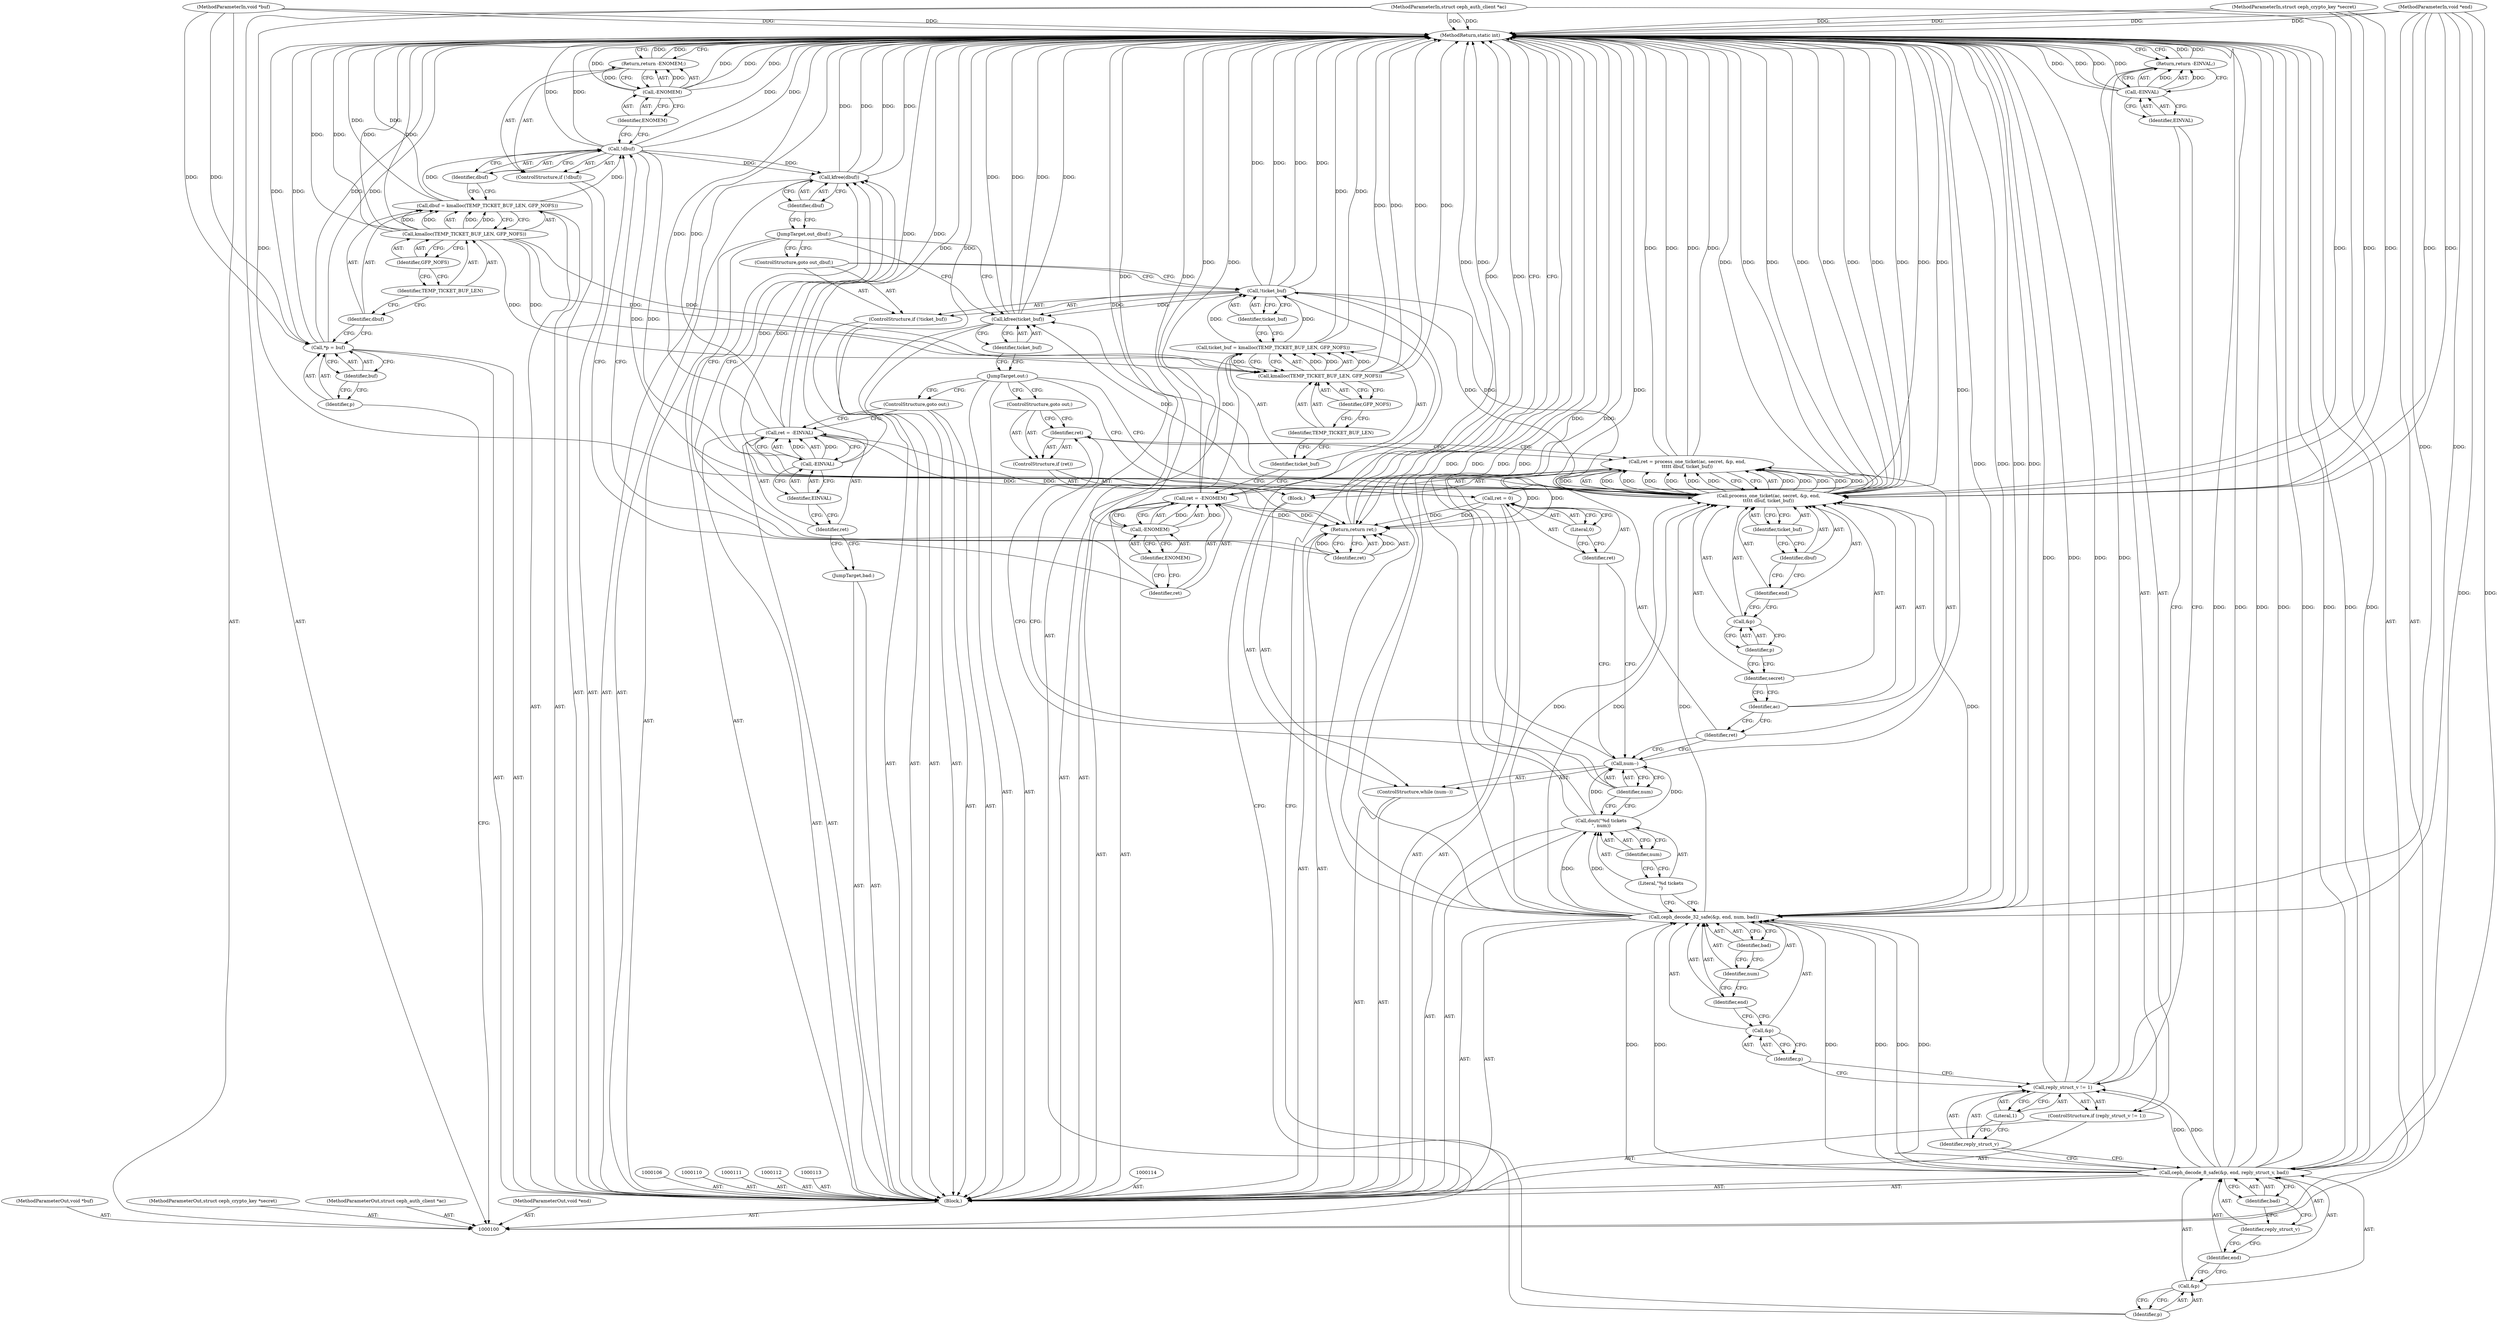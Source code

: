 digraph "1_linux_c27a3e4d667fdcad3db7b104f75659478e0c68d8_0" {
"1000195" [label="(MethodReturn,static int)"];
"1000101" [label="(MethodParameterIn,struct ceph_auth_client *ac)"];
"1000270" [label="(MethodParameterOut,struct ceph_auth_client *ac)"];
"1000115" [label="(Call,dbuf = kmalloc(TEMP_TICKET_BUF_LEN, GFP_NOFS))"];
"1000116" [label="(Identifier,dbuf)"];
"1000118" [label="(Identifier,TEMP_TICKET_BUF_LEN)"];
"1000119" [label="(Identifier,GFP_NOFS)"];
"1000117" [label="(Call,kmalloc(TEMP_TICKET_BUF_LEN, GFP_NOFS))"];
"1000120" [label="(ControlStructure,if (!dbuf))"];
"1000121" [label="(Call,!dbuf)"];
"1000122" [label="(Identifier,dbuf)"];
"1000125" [label="(Identifier,ENOMEM)"];
"1000123" [label="(Return,return -ENOMEM;)"];
"1000124" [label="(Call,-ENOMEM)"];
"1000126" [label="(Call,ret = -ENOMEM)"];
"1000127" [label="(Identifier,ret)"];
"1000128" [label="(Call,-ENOMEM)"];
"1000129" [label="(Identifier,ENOMEM)"];
"1000130" [label="(Call,ticket_buf = kmalloc(TEMP_TICKET_BUF_LEN, GFP_NOFS))"];
"1000131" [label="(Identifier,ticket_buf)"];
"1000132" [label="(Call,kmalloc(TEMP_TICKET_BUF_LEN, GFP_NOFS))"];
"1000133" [label="(Identifier,TEMP_TICKET_BUF_LEN)"];
"1000134" [label="(Identifier,GFP_NOFS)"];
"1000135" [label="(ControlStructure,if (!ticket_buf))"];
"1000136" [label="(Call,!ticket_buf)"];
"1000137" [label="(Identifier,ticket_buf)"];
"1000138" [label="(ControlStructure,goto out_dbuf;)"];
"1000139" [label="(Call,ceph_decode_8_safe(&p, end, reply_struct_v, bad))"];
"1000140" [label="(Call,&p)"];
"1000141" [label="(Identifier,p)"];
"1000142" [label="(Identifier,end)"];
"1000143" [label="(Identifier,reply_struct_v)"];
"1000144" [label="(Identifier,bad)"];
"1000102" [label="(MethodParameterIn,struct ceph_crypto_key *secret)"];
"1000271" [label="(MethodParameterOut,struct ceph_crypto_key *secret)"];
"1000145" [label="(ControlStructure,if (reply_struct_v != 1))"];
"1000148" [label="(Literal,1)"];
"1000146" [label="(Call,reply_struct_v != 1)"];
"1000147" [label="(Identifier,reply_struct_v)"];
"1000150" [label="(Call,-EINVAL)"];
"1000151" [label="(Identifier,EINVAL)"];
"1000149" [label="(Return,return -EINVAL;)"];
"1000152" [label="(Call,ceph_decode_32_safe(&p, end, num, bad))"];
"1000153" [label="(Call,&p)"];
"1000154" [label="(Identifier,p)"];
"1000155" [label="(Identifier,end)"];
"1000156" [label="(Identifier,num)"];
"1000157" [label="(Identifier,bad)"];
"1000158" [label="(Call,dout(\"%d tickets\n\", num))"];
"1000160" [label="(Identifier,num)"];
"1000159" [label="(Literal,\"%d tickets\n\")"];
"1000164" [label="(Block,)"];
"1000161" [label="(ControlStructure,while (num--))"];
"1000162" [label="(Call,num--)"];
"1000163" [label="(Identifier,num)"];
"1000165" [label="(Call,ret = process_one_ticket(ac, secret, &p, end,\n\t\t\t\t\t dbuf, ticket_buf))"];
"1000166" [label="(Identifier,ret)"];
"1000168" [label="(Identifier,ac)"];
"1000169" [label="(Identifier,secret)"];
"1000170" [label="(Call,&p)"];
"1000171" [label="(Identifier,p)"];
"1000172" [label="(Identifier,end)"];
"1000167" [label="(Call,process_one_ticket(ac, secret, &p, end,\n\t\t\t\t\t dbuf, ticket_buf))"];
"1000174" [label="(Identifier,ticket_buf)"];
"1000173" [label="(Identifier,dbuf)"];
"1000175" [label="(ControlStructure,if (ret))"];
"1000176" [label="(Identifier,ret)"];
"1000104" [label="(MethodParameterIn,void *end)"];
"1000273" [label="(MethodParameterOut,void *end)"];
"1000103" [label="(MethodParameterIn,void *buf)"];
"1000272" [label="(MethodParameterOut,void *buf)"];
"1000177" [label="(ControlStructure,goto out;)"];
"1000178" [label="(Call,ret = 0)"];
"1000179" [label="(Identifier,ret)"];
"1000180" [label="(Literal,0)"];
"1000181" [label="(JumpTarget,out:)"];
"1000182" [label="(Call,kfree(ticket_buf))"];
"1000183" [label="(Identifier,ticket_buf)"];
"1000184" [label="(JumpTarget,out_dbuf:)"];
"1000185" [label="(Call,kfree(dbuf))"];
"1000186" [label="(Identifier,dbuf)"];
"1000187" [label="(Return,return ret;)"];
"1000188" [label="(Identifier,ret)"];
"1000105" [label="(Block,)"];
"1000189" [label="(JumpTarget,bad:)"];
"1000190" [label="(Call,ret = -EINVAL)"];
"1000191" [label="(Identifier,ret)"];
"1000192" [label="(Call,-EINVAL)"];
"1000193" [label="(Identifier,EINVAL)"];
"1000194" [label="(ControlStructure,goto out;)"];
"1000109" [label="(Identifier,buf)"];
"1000107" [label="(Call,*p = buf)"];
"1000108" [label="(Identifier,p)"];
"1000195" -> "1000100"  [label="AST: "];
"1000195" -> "1000123"  [label="CFG: "];
"1000195" -> "1000149"  [label="CFG: "];
"1000195" -> "1000187"  [label="CFG: "];
"1000187" -> "1000195"  [label="DDG: "];
"1000149" -> "1000195"  [label="DDG: "];
"1000124" -> "1000195"  [label="DDG: "];
"1000124" -> "1000195"  [label="DDG: "];
"1000107" -> "1000195"  [label="DDG: "];
"1000107" -> "1000195"  [label="DDG: "];
"1000185" -> "1000195"  [label="DDG: "];
"1000185" -> "1000195"  [label="DDG: "];
"1000152" -> "1000195"  [label="DDG: "];
"1000152" -> "1000195"  [label="DDG: "];
"1000152" -> "1000195"  [label="DDG: "];
"1000152" -> "1000195"  [label="DDG: "];
"1000117" -> "1000195"  [label="DDG: "];
"1000117" -> "1000195"  [label="DDG: "];
"1000126" -> "1000195"  [label="DDG: "];
"1000126" -> "1000195"  [label="DDG: "];
"1000182" -> "1000195"  [label="DDG: "];
"1000182" -> "1000195"  [label="DDG: "];
"1000115" -> "1000195"  [label="DDG: "];
"1000167" -> "1000195"  [label="DDG: "];
"1000167" -> "1000195"  [label="DDG: "];
"1000167" -> "1000195"  [label="DDG: "];
"1000167" -> "1000195"  [label="DDG: "];
"1000139" -> "1000195"  [label="DDG: "];
"1000139" -> "1000195"  [label="DDG: "];
"1000139" -> "1000195"  [label="DDG: "];
"1000139" -> "1000195"  [label="DDG: "];
"1000150" -> "1000195"  [label="DDG: "];
"1000150" -> "1000195"  [label="DDG: "];
"1000178" -> "1000195"  [label="DDG: "];
"1000104" -> "1000195"  [label="DDG: "];
"1000130" -> "1000195"  [label="DDG: "];
"1000165" -> "1000195"  [label="DDG: "];
"1000165" -> "1000195"  [label="DDG: "];
"1000128" -> "1000195"  [label="DDG: "];
"1000132" -> "1000195"  [label="DDG: "];
"1000132" -> "1000195"  [label="DDG: "];
"1000158" -> "1000195"  [label="DDG: "];
"1000103" -> "1000195"  [label="DDG: "];
"1000190" -> "1000195"  [label="DDG: "];
"1000190" -> "1000195"  [label="DDG: "];
"1000121" -> "1000195"  [label="DDG: "];
"1000121" -> "1000195"  [label="DDG: "];
"1000102" -> "1000195"  [label="DDG: "];
"1000192" -> "1000195"  [label="DDG: "];
"1000101" -> "1000195"  [label="DDG: "];
"1000136" -> "1000195"  [label="DDG: "];
"1000136" -> "1000195"  [label="DDG: "];
"1000162" -> "1000195"  [label="DDG: "];
"1000146" -> "1000195"  [label="DDG: "];
"1000146" -> "1000195"  [label="DDG: "];
"1000123" -> "1000195"  [label="DDG: "];
"1000101" -> "1000100"  [label="AST: "];
"1000101" -> "1000195"  [label="DDG: "];
"1000101" -> "1000167"  [label="DDG: "];
"1000270" -> "1000100"  [label="AST: "];
"1000115" -> "1000105"  [label="AST: "];
"1000115" -> "1000117"  [label="CFG: "];
"1000116" -> "1000115"  [label="AST: "];
"1000117" -> "1000115"  [label="AST: "];
"1000122" -> "1000115"  [label="CFG: "];
"1000115" -> "1000195"  [label="DDG: "];
"1000117" -> "1000115"  [label="DDG: "];
"1000117" -> "1000115"  [label="DDG: "];
"1000115" -> "1000121"  [label="DDG: "];
"1000116" -> "1000115"  [label="AST: "];
"1000116" -> "1000107"  [label="CFG: "];
"1000118" -> "1000116"  [label="CFG: "];
"1000118" -> "1000117"  [label="AST: "];
"1000118" -> "1000116"  [label="CFG: "];
"1000119" -> "1000118"  [label="CFG: "];
"1000119" -> "1000117"  [label="AST: "];
"1000119" -> "1000118"  [label="CFG: "];
"1000117" -> "1000119"  [label="CFG: "];
"1000117" -> "1000115"  [label="AST: "];
"1000117" -> "1000119"  [label="CFG: "];
"1000118" -> "1000117"  [label="AST: "];
"1000119" -> "1000117"  [label="AST: "];
"1000115" -> "1000117"  [label="CFG: "];
"1000117" -> "1000195"  [label="DDG: "];
"1000117" -> "1000195"  [label="DDG: "];
"1000117" -> "1000115"  [label="DDG: "];
"1000117" -> "1000115"  [label="DDG: "];
"1000117" -> "1000132"  [label="DDG: "];
"1000117" -> "1000132"  [label="DDG: "];
"1000120" -> "1000105"  [label="AST: "];
"1000121" -> "1000120"  [label="AST: "];
"1000123" -> "1000120"  [label="AST: "];
"1000121" -> "1000120"  [label="AST: "];
"1000121" -> "1000122"  [label="CFG: "];
"1000122" -> "1000121"  [label="AST: "];
"1000125" -> "1000121"  [label="CFG: "];
"1000127" -> "1000121"  [label="CFG: "];
"1000121" -> "1000195"  [label="DDG: "];
"1000121" -> "1000195"  [label="DDG: "];
"1000115" -> "1000121"  [label="DDG: "];
"1000121" -> "1000167"  [label="DDG: "];
"1000121" -> "1000185"  [label="DDG: "];
"1000122" -> "1000121"  [label="AST: "];
"1000122" -> "1000115"  [label="CFG: "];
"1000121" -> "1000122"  [label="CFG: "];
"1000125" -> "1000124"  [label="AST: "];
"1000125" -> "1000121"  [label="CFG: "];
"1000124" -> "1000125"  [label="CFG: "];
"1000123" -> "1000120"  [label="AST: "];
"1000123" -> "1000124"  [label="CFG: "];
"1000124" -> "1000123"  [label="AST: "];
"1000195" -> "1000123"  [label="CFG: "];
"1000123" -> "1000195"  [label="DDG: "];
"1000124" -> "1000123"  [label="DDG: "];
"1000124" -> "1000123"  [label="AST: "];
"1000124" -> "1000125"  [label="CFG: "];
"1000125" -> "1000124"  [label="AST: "];
"1000123" -> "1000124"  [label="CFG: "];
"1000124" -> "1000195"  [label="DDG: "];
"1000124" -> "1000195"  [label="DDG: "];
"1000124" -> "1000123"  [label="DDG: "];
"1000126" -> "1000105"  [label="AST: "];
"1000126" -> "1000128"  [label="CFG: "];
"1000127" -> "1000126"  [label="AST: "];
"1000128" -> "1000126"  [label="AST: "];
"1000131" -> "1000126"  [label="CFG: "];
"1000126" -> "1000195"  [label="DDG: "];
"1000126" -> "1000195"  [label="DDG: "];
"1000128" -> "1000126"  [label="DDG: "];
"1000126" -> "1000187"  [label="DDG: "];
"1000127" -> "1000126"  [label="AST: "];
"1000127" -> "1000121"  [label="CFG: "];
"1000129" -> "1000127"  [label="CFG: "];
"1000128" -> "1000126"  [label="AST: "];
"1000128" -> "1000129"  [label="CFG: "];
"1000129" -> "1000128"  [label="AST: "];
"1000126" -> "1000128"  [label="CFG: "];
"1000128" -> "1000195"  [label="DDG: "];
"1000128" -> "1000126"  [label="DDG: "];
"1000129" -> "1000128"  [label="AST: "];
"1000129" -> "1000127"  [label="CFG: "];
"1000128" -> "1000129"  [label="CFG: "];
"1000130" -> "1000105"  [label="AST: "];
"1000130" -> "1000132"  [label="CFG: "];
"1000131" -> "1000130"  [label="AST: "];
"1000132" -> "1000130"  [label="AST: "];
"1000137" -> "1000130"  [label="CFG: "];
"1000130" -> "1000195"  [label="DDG: "];
"1000132" -> "1000130"  [label="DDG: "];
"1000132" -> "1000130"  [label="DDG: "];
"1000130" -> "1000136"  [label="DDG: "];
"1000131" -> "1000130"  [label="AST: "];
"1000131" -> "1000126"  [label="CFG: "];
"1000133" -> "1000131"  [label="CFG: "];
"1000132" -> "1000130"  [label="AST: "];
"1000132" -> "1000134"  [label="CFG: "];
"1000133" -> "1000132"  [label="AST: "];
"1000134" -> "1000132"  [label="AST: "];
"1000130" -> "1000132"  [label="CFG: "];
"1000132" -> "1000195"  [label="DDG: "];
"1000132" -> "1000195"  [label="DDG: "];
"1000132" -> "1000130"  [label="DDG: "];
"1000132" -> "1000130"  [label="DDG: "];
"1000117" -> "1000132"  [label="DDG: "];
"1000117" -> "1000132"  [label="DDG: "];
"1000133" -> "1000132"  [label="AST: "];
"1000133" -> "1000131"  [label="CFG: "];
"1000134" -> "1000133"  [label="CFG: "];
"1000134" -> "1000132"  [label="AST: "];
"1000134" -> "1000133"  [label="CFG: "];
"1000132" -> "1000134"  [label="CFG: "];
"1000135" -> "1000105"  [label="AST: "];
"1000136" -> "1000135"  [label="AST: "];
"1000138" -> "1000135"  [label="AST: "];
"1000136" -> "1000135"  [label="AST: "];
"1000136" -> "1000137"  [label="CFG: "];
"1000137" -> "1000136"  [label="AST: "];
"1000138" -> "1000136"  [label="CFG: "];
"1000141" -> "1000136"  [label="CFG: "];
"1000136" -> "1000195"  [label="DDG: "];
"1000136" -> "1000195"  [label="DDG: "];
"1000130" -> "1000136"  [label="DDG: "];
"1000136" -> "1000167"  [label="DDG: "];
"1000136" -> "1000182"  [label="DDG: "];
"1000137" -> "1000136"  [label="AST: "];
"1000137" -> "1000130"  [label="CFG: "];
"1000136" -> "1000137"  [label="CFG: "];
"1000138" -> "1000135"  [label="AST: "];
"1000138" -> "1000136"  [label="CFG: "];
"1000184" -> "1000138"  [label="CFG: "];
"1000139" -> "1000105"  [label="AST: "];
"1000139" -> "1000144"  [label="CFG: "];
"1000140" -> "1000139"  [label="AST: "];
"1000142" -> "1000139"  [label="AST: "];
"1000143" -> "1000139"  [label="AST: "];
"1000144" -> "1000139"  [label="AST: "];
"1000147" -> "1000139"  [label="CFG: "];
"1000139" -> "1000195"  [label="DDG: "];
"1000139" -> "1000195"  [label="DDG: "];
"1000139" -> "1000195"  [label="DDG: "];
"1000139" -> "1000195"  [label="DDG: "];
"1000104" -> "1000139"  [label="DDG: "];
"1000139" -> "1000146"  [label="DDG: "];
"1000139" -> "1000152"  [label="DDG: "];
"1000139" -> "1000152"  [label="DDG: "];
"1000139" -> "1000152"  [label="DDG: "];
"1000140" -> "1000139"  [label="AST: "];
"1000140" -> "1000141"  [label="CFG: "];
"1000141" -> "1000140"  [label="AST: "];
"1000142" -> "1000140"  [label="CFG: "];
"1000141" -> "1000140"  [label="AST: "];
"1000141" -> "1000136"  [label="CFG: "];
"1000140" -> "1000141"  [label="CFG: "];
"1000142" -> "1000139"  [label="AST: "];
"1000142" -> "1000140"  [label="CFG: "];
"1000143" -> "1000142"  [label="CFG: "];
"1000143" -> "1000139"  [label="AST: "];
"1000143" -> "1000142"  [label="CFG: "];
"1000144" -> "1000143"  [label="CFG: "];
"1000144" -> "1000139"  [label="AST: "];
"1000144" -> "1000143"  [label="CFG: "];
"1000139" -> "1000144"  [label="CFG: "];
"1000102" -> "1000100"  [label="AST: "];
"1000102" -> "1000195"  [label="DDG: "];
"1000102" -> "1000167"  [label="DDG: "];
"1000271" -> "1000100"  [label="AST: "];
"1000145" -> "1000105"  [label="AST: "];
"1000146" -> "1000145"  [label="AST: "];
"1000149" -> "1000145"  [label="AST: "];
"1000148" -> "1000146"  [label="AST: "];
"1000148" -> "1000147"  [label="CFG: "];
"1000146" -> "1000148"  [label="CFG: "];
"1000146" -> "1000145"  [label="AST: "];
"1000146" -> "1000148"  [label="CFG: "];
"1000147" -> "1000146"  [label="AST: "];
"1000148" -> "1000146"  [label="AST: "];
"1000151" -> "1000146"  [label="CFG: "];
"1000154" -> "1000146"  [label="CFG: "];
"1000146" -> "1000195"  [label="DDG: "];
"1000146" -> "1000195"  [label="DDG: "];
"1000139" -> "1000146"  [label="DDG: "];
"1000147" -> "1000146"  [label="AST: "];
"1000147" -> "1000139"  [label="CFG: "];
"1000148" -> "1000147"  [label="CFG: "];
"1000150" -> "1000149"  [label="AST: "];
"1000150" -> "1000151"  [label="CFG: "];
"1000151" -> "1000150"  [label="AST: "];
"1000149" -> "1000150"  [label="CFG: "];
"1000150" -> "1000195"  [label="DDG: "];
"1000150" -> "1000195"  [label="DDG: "];
"1000150" -> "1000149"  [label="DDG: "];
"1000151" -> "1000150"  [label="AST: "];
"1000151" -> "1000146"  [label="CFG: "];
"1000150" -> "1000151"  [label="CFG: "];
"1000149" -> "1000145"  [label="AST: "];
"1000149" -> "1000150"  [label="CFG: "];
"1000150" -> "1000149"  [label="AST: "];
"1000195" -> "1000149"  [label="CFG: "];
"1000149" -> "1000195"  [label="DDG: "];
"1000150" -> "1000149"  [label="DDG: "];
"1000152" -> "1000105"  [label="AST: "];
"1000152" -> "1000157"  [label="CFG: "];
"1000153" -> "1000152"  [label="AST: "];
"1000155" -> "1000152"  [label="AST: "];
"1000156" -> "1000152"  [label="AST: "];
"1000157" -> "1000152"  [label="AST: "];
"1000159" -> "1000152"  [label="CFG: "];
"1000152" -> "1000195"  [label="DDG: "];
"1000152" -> "1000195"  [label="DDG: "];
"1000152" -> "1000195"  [label="DDG: "];
"1000152" -> "1000195"  [label="DDG: "];
"1000139" -> "1000152"  [label="DDG: "];
"1000139" -> "1000152"  [label="DDG: "];
"1000139" -> "1000152"  [label="DDG: "];
"1000104" -> "1000152"  [label="DDG: "];
"1000152" -> "1000158"  [label="DDG: "];
"1000152" -> "1000167"  [label="DDG: "];
"1000152" -> "1000167"  [label="DDG: "];
"1000153" -> "1000152"  [label="AST: "];
"1000153" -> "1000154"  [label="CFG: "];
"1000154" -> "1000153"  [label="AST: "];
"1000155" -> "1000153"  [label="CFG: "];
"1000154" -> "1000153"  [label="AST: "];
"1000154" -> "1000146"  [label="CFG: "];
"1000153" -> "1000154"  [label="CFG: "];
"1000155" -> "1000152"  [label="AST: "];
"1000155" -> "1000153"  [label="CFG: "];
"1000156" -> "1000155"  [label="CFG: "];
"1000156" -> "1000152"  [label="AST: "];
"1000156" -> "1000155"  [label="CFG: "];
"1000157" -> "1000156"  [label="CFG: "];
"1000157" -> "1000152"  [label="AST: "];
"1000157" -> "1000156"  [label="CFG: "];
"1000152" -> "1000157"  [label="CFG: "];
"1000158" -> "1000105"  [label="AST: "];
"1000158" -> "1000160"  [label="CFG: "];
"1000159" -> "1000158"  [label="AST: "];
"1000160" -> "1000158"  [label="AST: "];
"1000163" -> "1000158"  [label="CFG: "];
"1000158" -> "1000195"  [label="DDG: "];
"1000152" -> "1000158"  [label="DDG: "];
"1000158" -> "1000162"  [label="DDG: "];
"1000160" -> "1000158"  [label="AST: "];
"1000160" -> "1000159"  [label="CFG: "];
"1000158" -> "1000160"  [label="CFG: "];
"1000159" -> "1000158"  [label="AST: "];
"1000159" -> "1000152"  [label="CFG: "];
"1000160" -> "1000159"  [label="CFG: "];
"1000164" -> "1000161"  [label="AST: "];
"1000165" -> "1000164"  [label="AST: "];
"1000175" -> "1000164"  [label="AST: "];
"1000161" -> "1000105"  [label="AST: "];
"1000162" -> "1000161"  [label="AST: "];
"1000164" -> "1000161"  [label="AST: "];
"1000162" -> "1000161"  [label="AST: "];
"1000162" -> "1000163"  [label="CFG: "];
"1000163" -> "1000162"  [label="AST: "];
"1000166" -> "1000162"  [label="CFG: "];
"1000179" -> "1000162"  [label="CFG: "];
"1000162" -> "1000195"  [label="DDG: "];
"1000158" -> "1000162"  [label="DDG: "];
"1000163" -> "1000162"  [label="AST: "];
"1000163" -> "1000176"  [label="CFG: "];
"1000163" -> "1000158"  [label="CFG: "];
"1000162" -> "1000163"  [label="CFG: "];
"1000165" -> "1000164"  [label="AST: "];
"1000165" -> "1000167"  [label="CFG: "];
"1000166" -> "1000165"  [label="AST: "];
"1000167" -> "1000165"  [label="AST: "];
"1000176" -> "1000165"  [label="CFG: "];
"1000165" -> "1000195"  [label="DDG: "];
"1000165" -> "1000195"  [label="DDG: "];
"1000167" -> "1000165"  [label="DDG: "];
"1000167" -> "1000165"  [label="DDG: "];
"1000167" -> "1000165"  [label="DDG: "];
"1000167" -> "1000165"  [label="DDG: "];
"1000167" -> "1000165"  [label="DDG: "];
"1000167" -> "1000165"  [label="DDG: "];
"1000165" -> "1000187"  [label="DDG: "];
"1000166" -> "1000165"  [label="AST: "];
"1000166" -> "1000162"  [label="CFG: "];
"1000168" -> "1000166"  [label="CFG: "];
"1000168" -> "1000167"  [label="AST: "];
"1000168" -> "1000166"  [label="CFG: "];
"1000169" -> "1000168"  [label="CFG: "];
"1000169" -> "1000167"  [label="AST: "];
"1000169" -> "1000168"  [label="CFG: "];
"1000171" -> "1000169"  [label="CFG: "];
"1000170" -> "1000167"  [label="AST: "];
"1000170" -> "1000171"  [label="CFG: "];
"1000171" -> "1000170"  [label="AST: "];
"1000172" -> "1000170"  [label="CFG: "];
"1000171" -> "1000170"  [label="AST: "];
"1000171" -> "1000169"  [label="CFG: "];
"1000170" -> "1000171"  [label="CFG: "];
"1000172" -> "1000167"  [label="AST: "];
"1000172" -> "1000170"  [label="CFG: "];
"1000173" -> "1000172"  [label="CFG: "];
"1000167" -> "1000165"  [label="AST: "];
"1000167" -> "1000174"  [label="CFG: "];
"1000168" -> "1000167"  [label="AST: "];
"1000169" -> "1000167"  [label="AST: "];
"1000170" -> "1000167"  [label="AST: "];
"1000172" -> "1000167"  [label="AST: "];
"1000173" -> "1000167"  [label="AST: "];
"1000174" -> "1000167"  [label="AST: "];
"1000165" -> "1000167"  [label="CFG: "];
"1000167" -> "1000195"  [label="DDG: "];
"1000167" -> "1000195"  [label="DDG: "];
"1000167" -> "1000195"  [label="DDG: "];
"1000167" -> "1000195"  [label="DDG: "];
"1000167" -> "1000165"  [label="DDG: "];
"1000167" -> "1000165"  [label="DDG: "];
"1000167" -> "1000165"  [label="DDG: "];
"1000167" -> "1000165"  [label="DDG: "];
"1000167" -> "1000165"  [label="DDG: "];
"1000167" -> "1000165"  [label="DDG: "];
"1000101" -> "1000167"  [label="DDG: "];
"1000102" -> "1000167"  [label="DDG: "];
"1000152" -> "1000167"  [label="DDG: "];
"1000152" -> "1000167"  [label="DDG: "];
"1000104" -> "1000167"  [label="DDG: "];
"1000121" -> "1000167"  [label="DDG: "];
"1000136" -> "1000167"  [label="DDG: "];
"1000167" -> "1000182"  [label="DDG: "];
"1000167" -> "1000185"  [label="DDG: "];
"1000174" -> "1000167"  [label="AST: "];
"1000174" -> "1000173"  [label="CFG: "];
"1000167" -> "1000174"  [label="CFG: "];
"1000173" -> "1000167"  [label="AST: "];
"1000173" -> "1000172"  [label="CFG: "];
"1000174" -> "1000173"  [label="CFG: "];
"1000175" -> "1000164"  [label="AST: "];
"1000176" -> "1000175"  [label="AST: "];
"1000177" -> "1000175"  [label="AST: "];
"1000176" -> "1000175"  [label="AST: "];
"1000176" -> "1000165"  [label="CFG: "];
"1000163" -> "1000176"  [label="CFG: "];
"1000177" -> "1000176"  [label="CFG: "];
"1000104" -> "1000100"  [label="AST: "];
"1000104" -> "1000195"  [label="DDG: "];
"1000104" -> "1000139"  [label="DDG: "];
"1000104" -> "1000152"  [label="DDG: "];
"1000104" -> "1000167"  [label="DDG: "];
"1000273" -> "1000100"  [label="AST: "];
"1000103" -> "1000100"  [label="AST: "];
"1000103" -> "1000195"  [label="DDG: "];
"1000103" -> "1000107"  [label="DDG: "];
"1000272" -> "1000100"  [label="AST: "];
"1000177" -> "1000175"  [label="AST: "];
"1000177" -> "1000176"  [label="CFG: "];
"1000181" -> "1000177"  [label="CFG: "];
"1000178" -> "1000105"  [label="AST: "];
"1000178" -> "1000180"  [label="CFG: "];
"1000179" -> "1000178"  [label="AST: "];
"1000180" -> "1000178"  [label="AST: "];
"1000181" -> "1000178"  [label="CFG: "];
"1000178" -> "1000195"  [label="DDG: "];
"1000178" -> "1000187"  [label="DDG: "];
"1000179" -> "1000178"  [label="AST: "];
"1000179" -> "1000162"  [label="CFG: "];
"1000180" -> "1000179"  [label="CFG: "];
"1000180" -> "1000178"  [label="AST: "];
"1000180" -> "1000179"  [label="CFG: "];
"1000178" -> "1000180"  [label="CFG: "];
"1000181" -> "1000105"  [label="AST: "];
"1000181" -> "1000178"  [label="CFG: "];
"1000181" -> "1000177"  [label="CFG: "];
"1000181" -> "1000194"  [label="CFG: "];
"1000183" -> "1000181"  [label="CFG: "];
"1000182" -> "1000105"  [label="AST: "];
"1000182" -> "1000183"  [label="CFG: "];
"1000183" -> "1000182"  [label="AST: "];
"1000184" -> "1000182"  [label="CFG: "];
"1000182" -> "1000195"  [label="DDG: "];
"1000182" -> "1000195"  [label="DDG: "];
"1000167" -> "1000182"  [label="DDG: "];
"1000136" -> "1000182"  [label="DDG: "];
"1000183" -> "1000182"  [label="AST: "];
"1000183" -> "1000181"  [label="CFG: "];
"1000182" -> "1000183"  [label="CFG: "];
"1000184" -> "1000105"  [label="AST: "];
"1000184" -> "1000182"  [label="CFG: "];
"1000184" -> "1000138"  [label="CFG: "];
"1000186" -> "1000184"  [label="CFG: "];
"1000185" -> "1000105"  [label="AST: "];
"1000185" -> "1000186"  [label="CFG: "];
"1000186" -> "1000185"  [label="AST: "];
"1000188" -> "1000185"  [label="CFG: "];
"1000185" -> "1000195"  [label="DDG: "];
"1000185" -> "1000195"  [label="DDG: "];
"1000167" -> "1000185"  [label="DDG: "];
"1000121" -> "1000185"  [label="DDG: "];
"1000186" -> "1000185"  [label="AST: "];
"1000186" -> "1000184"  [label="CFG: "];
"1000185" -> "1000186"  [label="CFG: "];
"1000187" -> "1000105"  [label="AST: "];
"1000187" -> "1000188"  [label="CFG: "];
"1000188" -> "1000187"  [label="AST: "];
"1000195" -> "1000187"  [label="CFG: "];
"1000187" -> "1000195"  [label="DDG: "];
"1000188" -> "1000187"  [label="DDG: "];
"1000178" -> "1000187"  [label="DDG: "];
"1000165" -> "1000187"  [label="DDG: "];
"1000190" -> "1000187"  [label="DDG: "];
"1000126" -> "1000187"  [label="DDG: "];
"1000188" -> "1000187"  [label="AST: "];
"1000188" -> "1000185"  [label="CFG: "];
"1000187" -> "1000188"  [label="CFG: "];
"1000188" -> "1000187"  [label="DDG: "];
"1000105" -> "1000100"  [label="AST: "];
"1000106" -> "1000105"  [label="AST: "];
"1000107" -> "1000105"  [label="AST: "];
"1000110" -> "1000105"  [label="AST: "];
"1000111" -> "1000105"  [label="AST: "];
"1000112" -> "1000105"  [label="AST: "];
"1000113" -> "1000105"  [label="AST: "];
"1000114" -> "1000105"  [label="AST: "];
"1000115" -> "1000105"  [label="AST: "];
"1000120" -> "1000105"  [label="AST: "];
"1000126" -> "1000105"  [label="AST: "];
"1000130" -> "1000105"  [label="AST: "];
"1000135" -> "1000105"  [label="AST: "];
"1000139" -> "1000105"  [label="AST: "];
"1000145" -> "1000105"  [label="AST: "];
"1000152" -> "1000105"  [label="AST: "];
"1000158" -> "1000105"  [label="AST: "];
"1000161" -> "1000105"  [label="AST: "];
"1000178" -> "1000105"  [label="AST: "];
"1000181" -> "1000105"  [label="AST: "];
"1000182" -> "1000105"  [label="AST: "];
"1000184" -> "1000105"  [label="AST: "];
"1000185" -> "1000105"  [label="AST: "];
"1000187" -> "1000105"  [label="AST: "];
"1000189" -> "1000105"  [label="AST: "];
"1000190" -> "1000105"  [label="AST: "];
"1000194" -> "1000105"  [label="AST: "];
"1000189" -> "1000105"  [label="AST: "];
"1000191" -> "1000189"  [label="CFG: "];
"1000190" -> "1000105"  [label="AST: "];
"1000190" -> "1000192"  [label="CFG: "];
"1000191" -> "1000190"  [label="AST: "];
"1000192" -> "1000190"  [label="AST: "];
"1000194" -> "1000190"  [label="CFG: "];
"1000190" -> "1000195"  [label="DDG: "];
"1000190" -> "1000195"  [label="DDG: "];
"1000190" -> "1000187"  [label="DDG: "];
"1000192" -> "1000190"  [label="DDG: "];
"1000191" -> "1000190"  [label="AST: "];
"1000191" -> "1000189"  [label="CFG: "];
"1000193" -> "1000191"  [label="CFG: "];
"1000192" -> "1000190"  [label="AST: "];
"1000192" -> "1000193"  [label="CFG: "];
"1000193" -> "1000192"  [label="AST: "];
"1000190" -> "1000192"  [label="CFG: "];
"1000192" -> "1000195"  [label="DDG: "];
"1000192" -> "1000190"  [label="DDG: "];
"1000193" -> "1000192"  [label="AST: "];
"1000193" -> "1000191"  [label="CFG: "];
"1000192" -> "1000193"  [label="CFG: "];
"1000194" -> "1000105"  [label="AST: "];
"1000194" -> "1000190"  [label="CFG: "];
"1000181" -> "1000194"  [label="CFG: "];
"1000109" -> "1000107"  [label="AST: "];
"1000109" -> "1000108"  [label="CFG: "];
"1000107" -> "1000109"  [label="CFG: "];
"1000107" -> "1000105"  [label="AST: "];
"1000107" -> "1000109"  [label="CFG: "];
"1000108" -> "1000107"  [label="AST: "];
"1000109" -> "1000107"  [label="AST: "];
"1000116" -> "1000107"  [label="CFG: "];
"1000107" -> "1000195"  [label="DDG: "];
"1000107" -> "1000195"  [label="DDG: "];
"1000103" -> "1000107"  [label="DDG: "];
"1000108" -> "1000107"  [label="AST: "];
"1000108" -> "1000100"  [label="CFG: "];
"1000109" -> "1000108"  [label="CFG: "];
}
